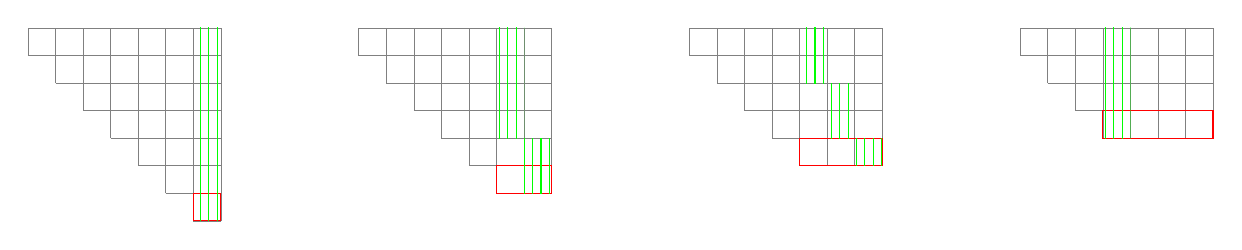 % === Based On ===
% Geometric representation of the sum 1/4 + 1/16 + 1/64 + 1/256 + ...
% Author: Jimi Oke
% ================

\begin{tikzpicture}[scale=.35]\footnotesize
 \pgfmathsetmacro{\n}{7}

\begin{scope}<+->;
  \foreach \j in {0,...,3} {
    \pgfmathsetmacro{\p}{\j*(\n+5)}
    \pgfmathsetmacro{\st}{\j+1}
    \pgfmathsetmacro{\en}{\n-\j}

    \foreach \i in {\st,...,\n} {
        \draw[gray,very thin] (\p-\i,\i-1) -- (\p,\i-1);
    }
    \foreach \i in {1,...,\en} {
        \draw[gray,very thin] (\p-\n+\i-1,\n-\i) -- (\p-\n+\i-1,\n);
    }
    \pgfmathsetmacro{\een}{\n-\j+1}
    \foreach \i in {\een,...,\n} {
        \draw[gray,very thin] (\p-\n+\i-1,\j) -- (\p-\n+\i-1,\n);
    }
    \draw[gray,very thin] (\p-\n,\n) -- (\p,\n);
    \draw[gray,very thin] (\p,\j) -- (\p,\n);
    
    \draw[color=red] (\p-1-\j,\j) rectangle (\p,\j+1);
  }
\end{scope}

\begin{scope}[pattern=vertical lines,pattern color=green]
  \fill (0,0) rectangle (-1,7);

  \fill (\n+5,1) rectangle (\n+4,3);
  \fill (\n+4,3) rectangle (\n+3,7);

  \fill (2*\n+10,2) rectangle (2*\n+9,3);
  \fill (2*\n+9,3) rectangle (2*\n+8,5);
  \fill (2*\n+8,5) rectangle (2*\n+7,7);

  \fill (3*\n+12,3) rectangle (3*\n+11,7);
\end{scope}

\end{tikzpicture}
